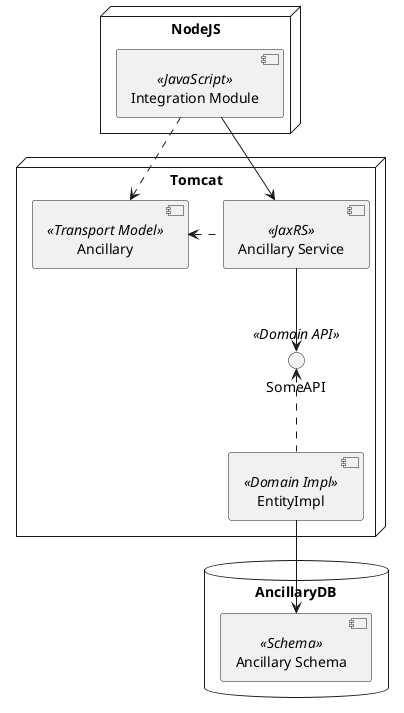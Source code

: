@startuml

    node "NodeJS" as nodejs {

        component "Integration Module" <<JavaScript>> as im
    }

    node "Tomcat" {

        component "Ancillary Service" <<JaxRS>> as ancillary
        component "Ancillary" <<Transport Model>> as ancillaryModel

        interface "SomeAPI" <<Domain API>> as domainAPI
        component "EntityImpl" <<Domain Impl>> as domainImpl

        ' Relations
        '
        im -down-> ancillary
        ancillary .left.> ancillaryModel
        im .down.> ancillaryModel

        domainAPI <-up- ancillary
        domainImpl .up.> domainAPI
    }

    database "AncillaryDB" as adb {

        component "Ancillary Schema" <<Schema>> as schema

        ' Relations
        '
        schema <-up- domainImpl
    }
@enduml